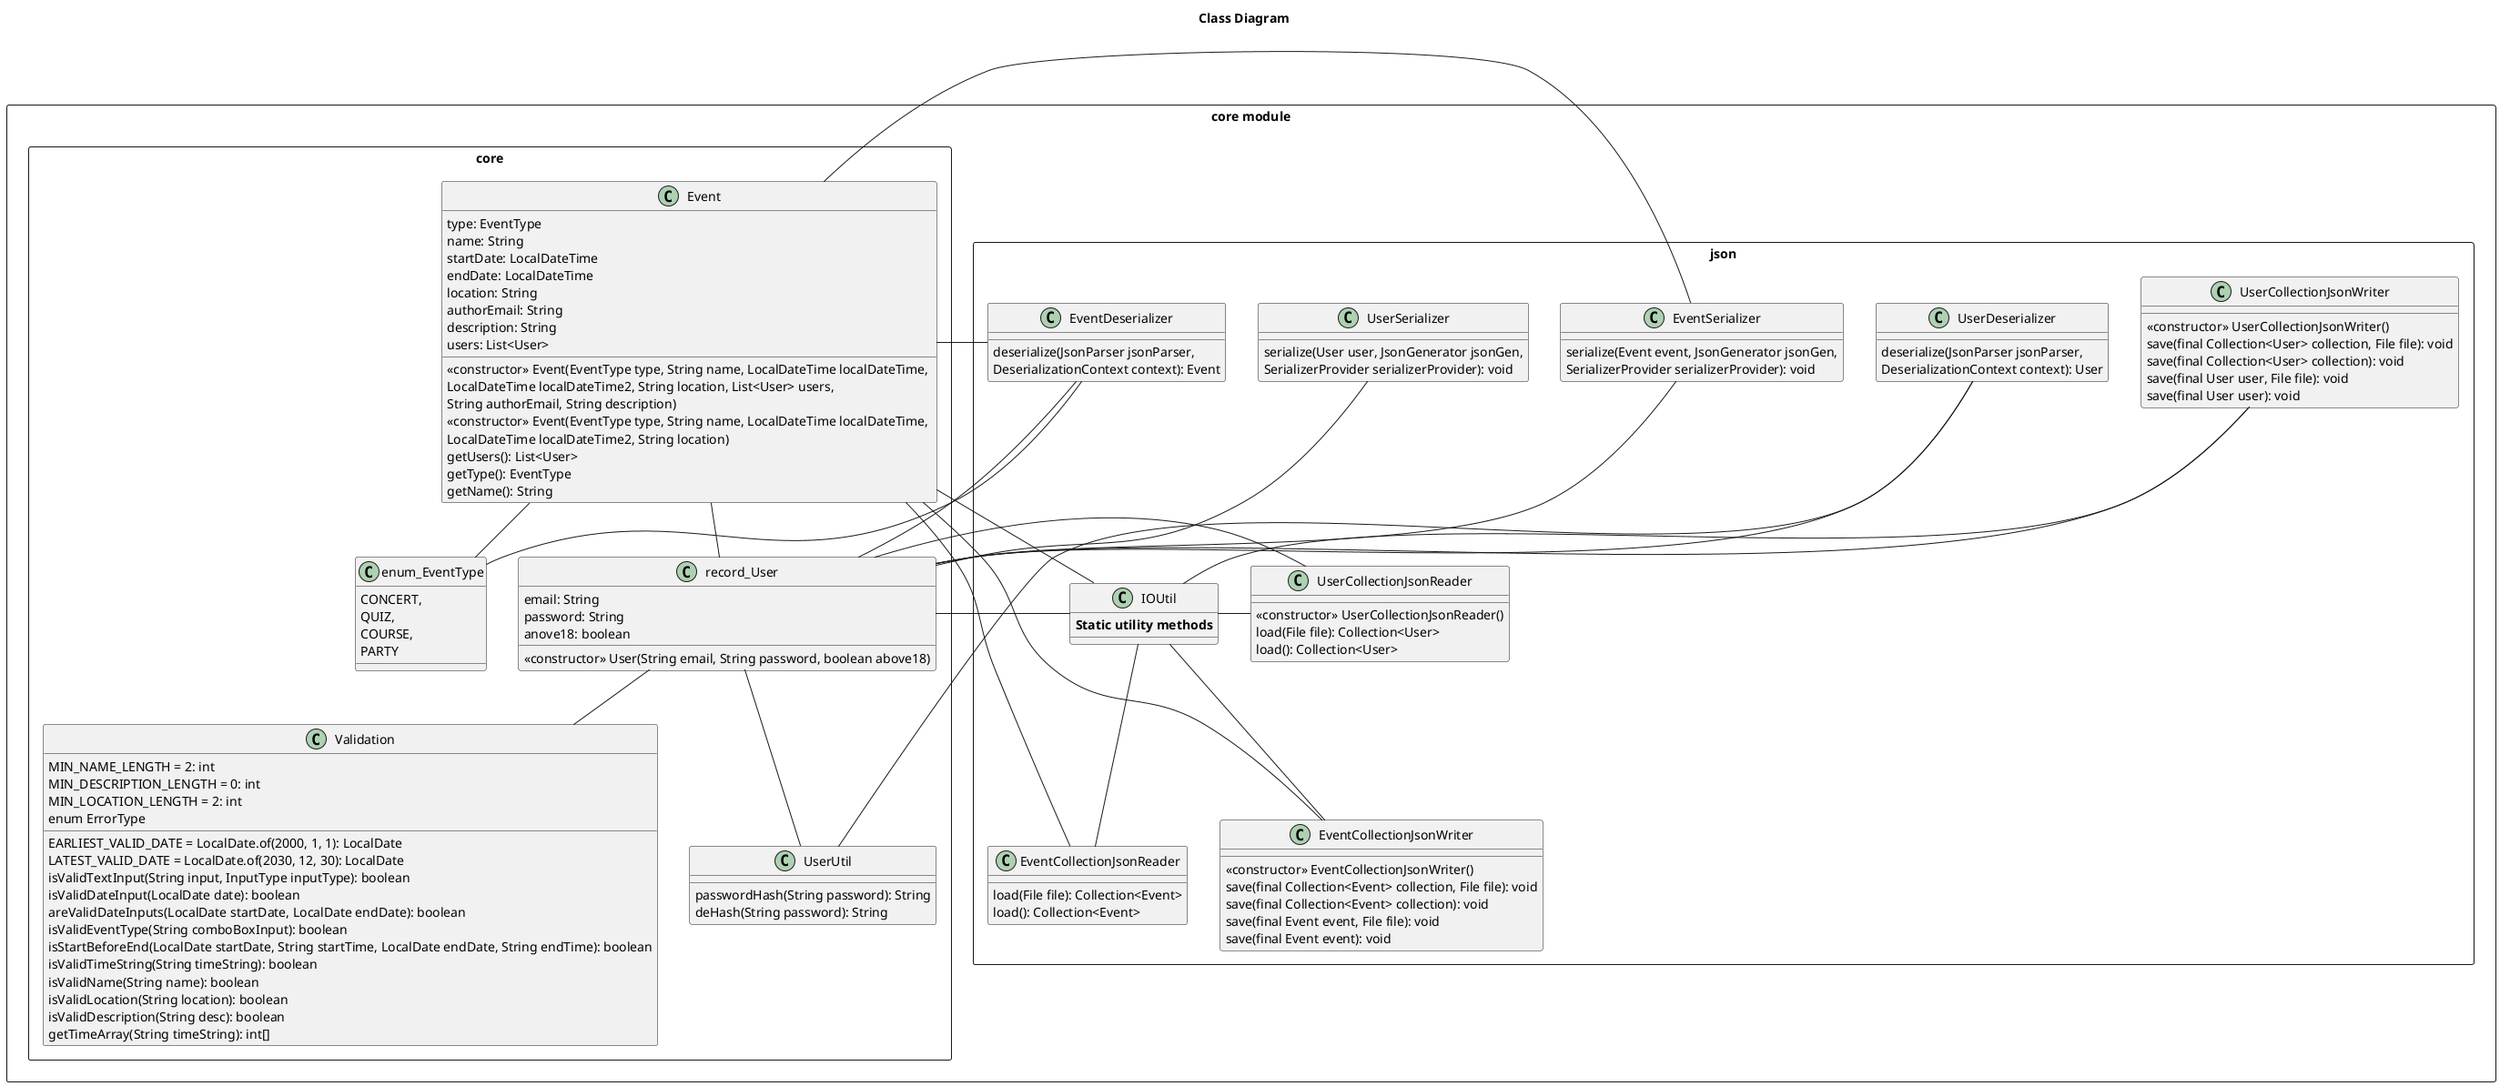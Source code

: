 @startuml Class Diagram
title Class Diagram

package "core module" <<Rectangle>>{
    package core <<Rectangle>> {
        class Validation{
            EARLIEST_VALID_DATE = LocalDate.of(2000, 1, 1): LocalDate 
            LATEST_VALID_DATE = LocalDate.of(2030, 12, 30): LocalDate 
            MIN_NAME_LENGTH = 2: int 
            MIN_DESCRIPTION_LENGTH = 0: int 
            MIN_LOCATION_LENGTH = 2: int 
            enum ErrorType
            isValidTextInput(String input, InputType inputType): boolean
            isValidDateInput(LocalDate date): boolean
            areValidDateInputs(LocalDate startDate, LocalDate endDate): boolean
            isValidEventType(String comboBoxInput): boolean
            isStartBeforeEnd(LocalDate startDate, String startTime, LocalDate endDate, String endTime): boolean
            isValidTimeString(String timeString): boolean
            isValidName(String name): boolean
            isValidLocation(String location): boolean
            isValidDescription(String desc): boolean
            getTimeArray(String timeString): int[]
        }

        class record_User{
            email: String 
            password: String 
            anove18: boolean 
            <<constructor>> User(String email, String password, boolean above18)
        }

        class Event{
            type: EventType 
            name: String 
            startDate: LocalDateTime 
            endDate: LocalDateTime 
            location: String 
            authorEmail: String 
            description: String 
            users: List<User>
            <<constructor>> Event(EventType type, String name, LocalDateTime localDateTime, \nLocalDateTime localDateTime2, String location, List<User> users, 
                String authorEmail, String description)
            <<constructor>> Event(EventType type, String name, LocalDateTime localDateTime,
                    LocalDateTime localDateTime2, String location)
            getUsers(): List<User> 
            getType(): EventType 
            getName(): String 
        }

        class enum_EventType{
            CONCERT,
            QUIZ,
            COURSE,
            PARTY
        }

        class UserUtil{
            passwordHash(String password): String
            deHash(String password): String
        }
    }

    package json <<Rectangle>> {
        class EventSerializer{
            serialize(Event event, JsonGenerator jsonGen, 
            SerializerProvider serializerProvider): void 
        }

        class EventDeserializer{
            deserialize(JsonParser jsonParser, 
            DeserializationContext context): Event
        }

        class UserDeserializer{
            deserialize(JsonParser jsonParser, 
            DeserializationContext context): User
        }

        class UserSerializer{
            serialize(User user, JsonGenerator jsonGen, 
            SerializerProvider serializerProvider): void
        }

        class EventCollectionJsonReader{
            load(File file): Collection<Event>
            load(): Collection<Event> 
        }

        class EventCollectionJsonWriter{
            <<constructor>> EventCollectionJsonWriter()
            save(final Collection<Event> collection, File file): void
            save(final Collection<Event> collection): void 
            save(final Event event, File file): void 
            save(final Event event): void
        }

        class UserCollectionJsonReader{
            <<constructor>> UserCollectionJsonReader()
            load(File file): Collection<User> 
            load(): Collection<User> 
        }

        class UserCollectionJsonWriter{
            <<constructor>> UserCollectionJsonWriter()
            save(final Collection<User> collection, File file): void
            save(final Collection<User> collection): void 
            save(final User user, File file): void
            save(final User user): void 
        }

        class IOUtil{
            **Static utility methods**
        }
    }
}


Event -- record_User
Event -- enum_EventType
record_User -- Validation
record_User -- UserUtil
Event -- IOUtil
record_User -- IOUtil
EventCollectionJsonReader -- Event
EventCollectionJsonReader -up- IOUtil
EventCollectionJsonWriter -- Event
EventCollectionJsonWriter -up- IOUtil
EventDeserializer -- record_User
EventDeserializer -- Event
EventDeserializer -- enum_EventType
EventSerializer -left- Event
EventSerializer -left- record_User
UserCollectionJsonReader -- record_User
UserCollectionJsonReader -left- IOUtil
UserCollectionJsonWriter -down- record_User
UserCollectionJsonWriter -down- IOUtil
UserDeserializer -- record_User
UserDeserializer -right- UserUtil
UserSerializer -- record_User

@enduml